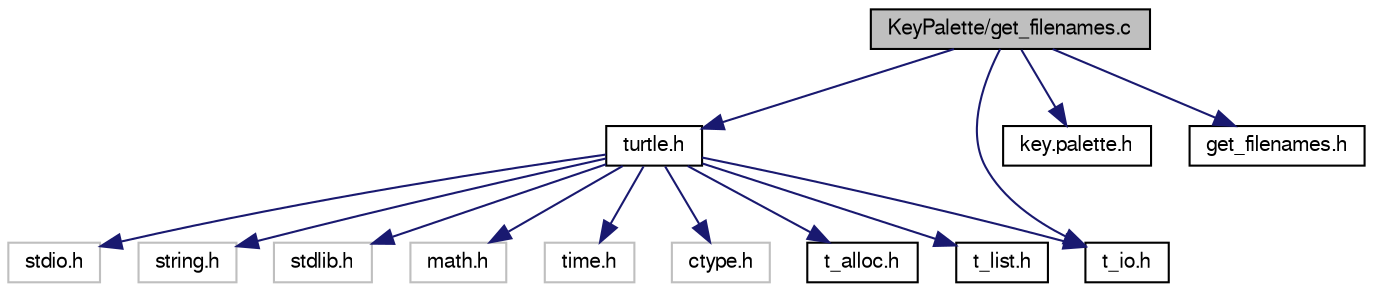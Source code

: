 digraph "KeyPalette/get_filenames.c"
{
  bgcolor="transparent";
  edge [fontname="FreeSans",fontsize="10",labelfontname="FreeSans",labelfontsize="10"];
  node [fontname="FreeSans",fontsize="10",shape=record];
  Node1 [label="KeyPalette/get_filenames.c",height=0.2,width=0.4,color="black", fillcolor="grey75", style="filled" fontcolor="black"];
  Node1 -> Node2 [color="midnightblue",fontsize="10",style="solid"];
  Node2 [label="turtle.h",height=0.2,width=0.4,color="black",URL="$turtle_8h.html"];
  Node2 -> Node3 [color="midnightblue",fontsize="10",style="solid"];
  Node3 [label="stdio.h",height=0.2,width=0.4,color="grey75"];
  Node2 -> Node4 [color="midnightblue",fontsize="10",style="solid"];
  Node4 [label="string.h",height=0.2,width=0.4,color="grey75"];
  Node2 -> Node5 [color="midnightblue",fontsize="10",style="solid"];
  Node5 [label="stdlib.h",height=0.2,width=0.4,color="grey75"];
  Node2 -> Node6 [color="midnightblue",fontsize="10",style="solid"];
  Node6 [label="math.h",height=0.2,width=0.4,color="grey75"];
  Node2 -> Node7 [color="midnightblue",fontsize="10",style="solid"];
  Node7 [label="time.h",height=0.2,width=0.4,color="grey75"];
  Node2 -> Node8 [color="midnightblue",fontsize="10",style="solid"];
  Node8 [label="ctype.h",height=0.2,width=0.4,color="grey75"];
  Node2 -> Node9 [color="midnightblue",fontsize="10",style="solid"];
  Node9 [label="t_alloc.h",height=0.2,width=0.4,color="black",URL="$t__alloc_8h.html"];
  Node2 -> Node10 [color="midnightblue",fontsize="10",style="solid"];
  Node10 [label="t_io.h",height=0.2,width=0.4,color="black",URL="$t__io_8h.html"];
  Node2 -> Node11 [color="midnightblue",fontsize="10",style="solid"];
  Node11 [label="t_list.h",height=0.2,width=0.4,color="black",URL="$t__list_8h.html"];
  Node1 -> Node10 [color="midnightblue",fontsize="10",style="solid"];
  Node1 -> Node12 [color="midnightblue",fontsize="10",style="solid"];
  Node12 [label="key.palette.h",height=0.2,width=0.4,color="black",URL="$key_8palette_8h.html"];
  Node1 -> Node13 [color="midnightblue",fontsize="10",style="solid"];
  Node13 [label="get_filenames.h",height=0.2,width=0.4,color="black",URL="$get__filenames_8h.html"];
}
